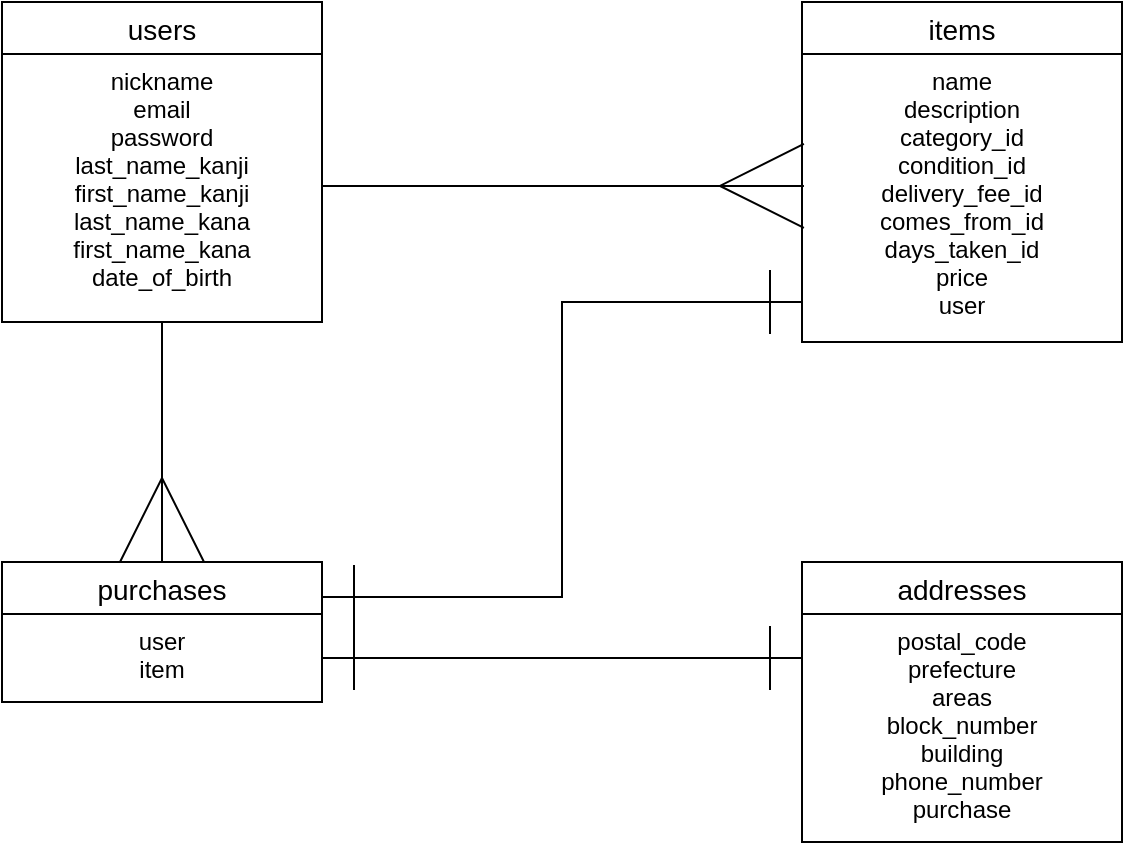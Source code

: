<mxfile version="13.10.0" type="embed">
    <diagram id="lFwvcypw7l5tduVb8xFS" name="ページ1">
        <mxGraphModel dx="1122" dy="521" grid="1" gridSize="10" guides="1" tooltips="1" connect="1" arrows="1" fold="1" page="1" pageScale="1" pageWidth="850" pageHeight="1100" math="0" shadow="0">
            <root>
                <mxCell id="0"/>
                <mxCell id="1" parent="0"/>
                <mxCell id="24" style="edgeStyle=orthogonalEdgeStyle;rounded=0;orthogonalLoop=1;jettySize=auto;html=1;entryX=0.5;entryY=0;entryDx=0;entryDy=0;endArrow=ERmany;endFill=0;endSize=40;" edge="1" parent="1" source="7" target="15">
                    <mxGeometry relative="1" as="geometry"/>
                </mxCell>
                <mxCell id="7" value="users" style="swimlane;fontStyle=0;childLayout=stackLayout;horizontal=1;startSize=26;horizontalStack=0;resizeParent=1;resizeParentMax=0;resizeLast=0;collapsible=1;marginBottom=0;align=center;fontSize=14;" vertex="1" parent="1">
                    <mxGeometry x="120" y="80" width="160" height="160" as="geometry"/>
                </mxCell>
                <mxCell id="8" value="nickname&#10;email&#10;password&#10;last_name_kanji&#10;first_name_kanji&#10;last_name_kana&#10;first_name_kana&#10;date_of_birth" style="text;strokeColor=none;fillColor=none;spacingLeft=4;spacingRight=4;overflow=hidden;rotatable=0;points=[[0,0.5],[1,0.5]];portConstraint=eastwest;fontSize=12;align=center;" vertex="1" parent="7">
                    <mxGeometry y="26" width="160" height="134" as="geometry"/>
                </mxCell>
                <mxCell id="11" value="items" style="swimlane;fontStyle=0;childLayout=stackLayout;horizontal=1;startSize=26;horizontalStack=0;resizeParent=1;resizeParentMax=0;resizeLast=0;collapsible=1;marginBottom=0;align=center;fontSize=14;" vertex="1" parent="1">
                    <mxGeometry x="520" y="80" width="160" height="170" as="geometry"/>
                </mxCell>
                <mxCell id="12" value="name&#10;description&#10;category_id&#10;condition_id&#10;delivery_fee_id&#10;comes_from_id&#10;days_taken_id&#10;price&#10;user" style="text;strokeColor=none;fillColor=none;spacingLeft=4;spacingRight=4;overflow=hidden;rotatable=0;points=[[0,0.5],[1,0.5]];portConstraint=eastwest;fontSize=12;align=center;" vertex="1" parent="11">
                    <mxGeometry y="26" width="160" height="144" as="geometry"/>
                </mxCell>
                <mxCell id="29" style="edgeStyle=orthogonalEdgeStyle;rounded=0;orthogonalLoop=1;jettySize=auto;html=1;exitX=1;exitY=0.25;exitDx=0;exitDy=0;entryX=0;entryY=0.861;entryDx=0;entryDy=0;entryPerimeter=0;startArrow=ERone;startFill=0;startSize=30;endArrow=ERone;endFill=0;endSize=30;" edge="1" parent="1" source="15" target="12">
                    <mxGeometry relative="1" as="geometry"/>
                </mxCell>
                <mxCell id="15" value="purchases" style="swimlane;fontStyle=0;childLayout=stackLayout;horizontal=1;startSize=26;horizontalStack=0;resizeParent=1;resizeParentMax=0;resizeLast=0;collapsible=1;marginBottom=0;align=center;fontSize=14;" vertex="1" parent="1">
                    <mxGeometry x="120" y="360" width="160" height="70" as="geometry"/>
                </mxCell>
                <mxCell id="16" value="user&#10;item" style="text;strokeColor=none;fillColor=none;spacingLeft=4;spacingRight=4;overflow=hidden;rotatable=0;points=[[0,0.5],[1,0.5]];portConstraint=eastwest;fontSize=12;align=center;" vertex="1" parent="15">
                    <mxGeometry y="26" width="160" height="44" as="geometry"/>
                </mxCell>
                <mxCell id="19" value="addresses" style="swimlane;fontStyle=0;childLayout=stackLayout;horizontal=1;startSize=26;horizontalStack=0;resizeParent=1;resizeParentMax=0;resizeLast=0;collapsible=1;marginBottom=0;align=center;fontSize=14;" vertex="1" parent="1">
                    <mxGeometry x="520" y="360" width="160" height="140" as="geometry"/>
                </mxCell>
                <mxCell id="20" value="postal_code&#10;prefecture&#10;areas&#10;block_number&#10;building&#10;phone_number&#10;purchase" style="text;strokeColor=none;fillColor=none;spacingLeft=4;spacingRight=4;overflow=hidden;rotatable=0;points=[[0,0.5],[1,0.5]];portConstraint=eastwest;fontSize=12;align=center;" vertex="1" parent="19">
                    <mxGeometry y="26" width="160" height="114" as="geometry"/>
                </mxCell>
                <mxCell id="23" style="edgeStyle=orthogonalEdgeStyle;rounded=0;orthogonalLoop=1;jettySize=auto;html=1;exitX=1;exitY=0.5;exitDx=0;exitDy=0;entryX=0.006;entryY=0.458;entryDx=0;entryDy=0;entryPerimeter=0;endArrow=ERmany;endFill=0;endSize=40;" edge="1" parent="1" source="8" target="12">
                    <mxGeometry relative="1" as="geometry">
                        <Array as="points">
                            <mxPoint x="280" y="172"/>
                        </Array>
                    </mxGeometry>
                </mxCell>
                <mxCell id="25" style="edgeStyle=orthogonalEdgeStyle;rounded=0;orthogonalLoop=1;jettySize=auto;html=1;exitX=1;exitY=0.5;exitDx=0;exitDy=0;endArrow=ERone;endFill=0;endSize=30;startArrow=ERone;startFill=0;startSize=30;" edge="1" parent="1" source="16">
                    <mxGeometry relative="1" as="geometry">
                        <mxPoint x="520" y="408" as="targetPoint"/>
                    </mxGeometry>
                </mxCell>
            </root>
        </mxGraphModel>
    </diagram>
</mxfile>
